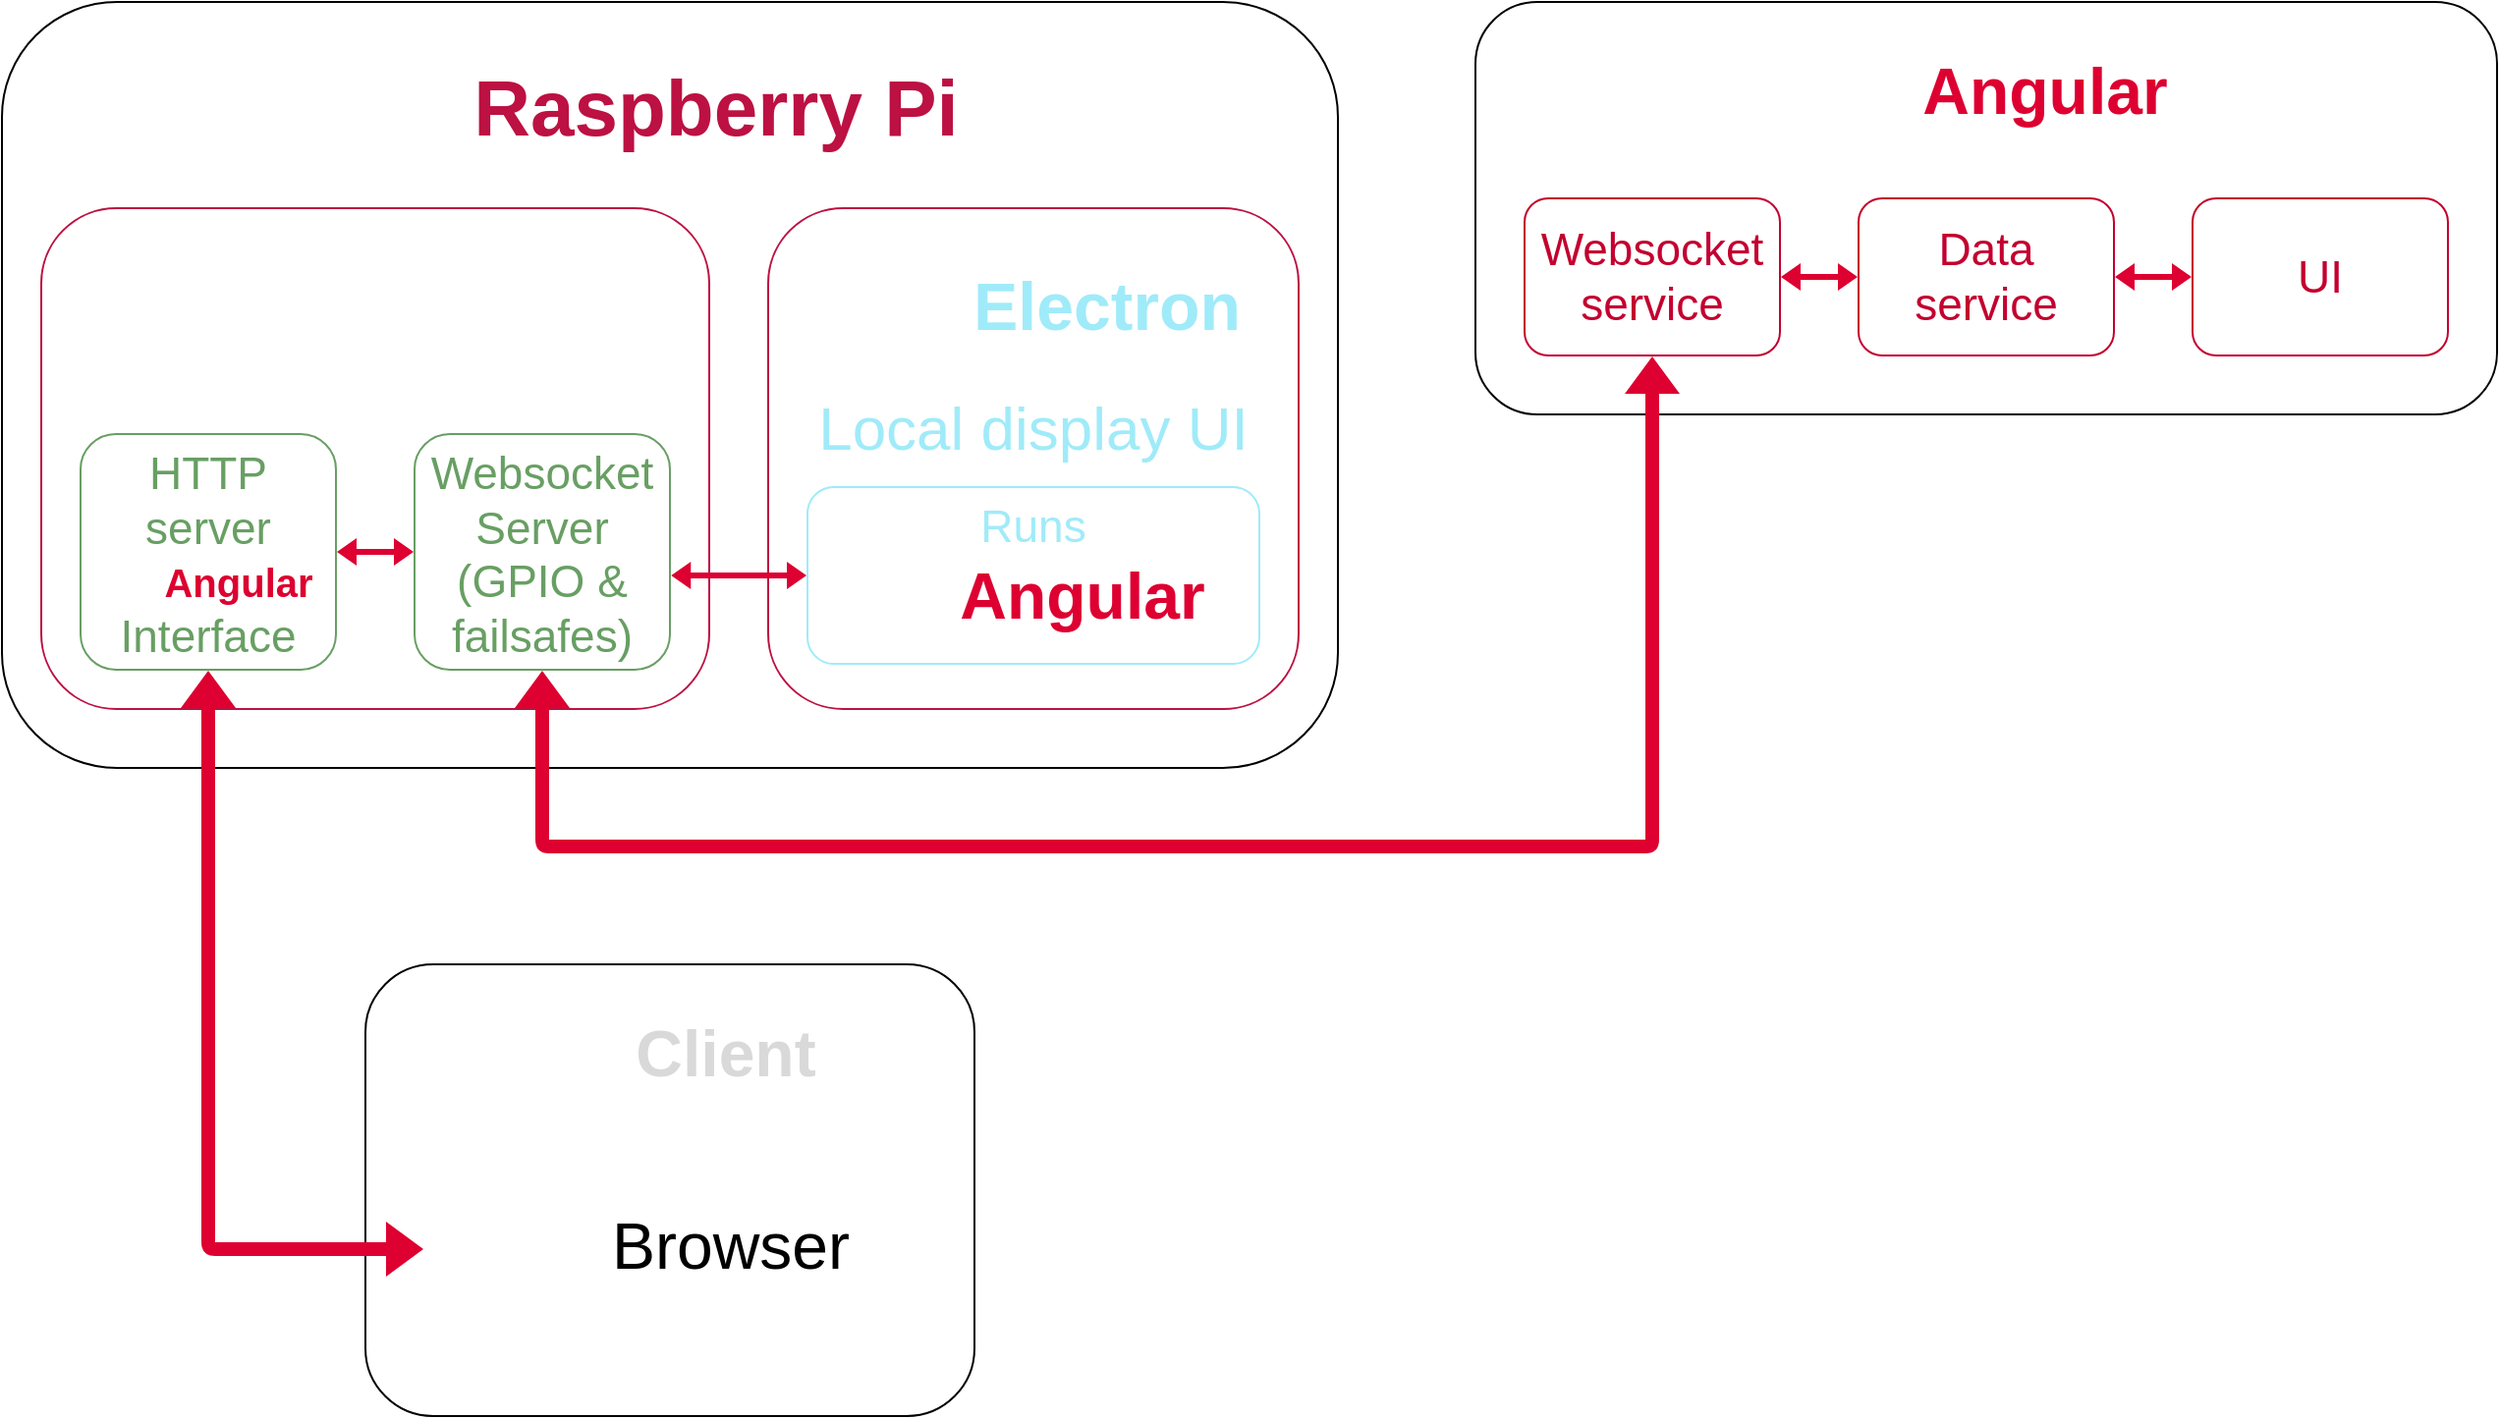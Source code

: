 <mxfile>
    <diagram id="A8bu9YplgDWx2q6ZTE7O" name="Page-1">
        <mxGraphModel dx="1546" dy="1194" grid="1" gridSize="10" guides="1" tooltips="1" connect="1" arrows="1" fold="1" page="1" pageScale="1" pageWidth="850" pageHeight="1100" math="0" shadow="0">
            <root>
                <mxCell id="0"/>
                <mxCell id="1" parent="0"/>
                <mxCell id="I6w6u3NIQ05aoW3m3Tya-1" value="" style="rounded=1;whiteSpace=wrap;html=1;verticalAlign=top;fontStyle=1;fontSize=33;spacingTop=14;" parent="1" vertex="1">
                    <mxGeometry x="40" y="70" width="680" height="390" as="geometry"/>
                </mxCell>
                <mxCell id="I6w6u3NIQ05aoW3m3Tya-8" value="" style="rounded=1;whiteSpace=wrap;html=1;fontSize=31;strokeColor=#BC1142;" parent="1" vertex="1">
                    <mxGeometry x="60" y="175" width="340" height="255" as="geometry"/>
                </mxCell>
                <mxCell id="I6w6u3NIQ05aoW3m3Tya-9" value="&lt;br&gt;&lt;br&gt;Local display UI" style="rounded=1;whiteSpace=wrap;html=1;fontSize=31;verticalAlign=top;fontColor=#a0ebf9;spacingTop=13;strokeColor=#BC1142;" parent="1" vertex="1">
                    <mxGeometry x="430" y="175" width="270" height="255" as="geometry"/>
                </mxCell>
                <mxCell id="I6w6u3NIQ05aoW3m3Tya-14" value="" style="shape=image;imageAspect=0;aspect=fixed;verticalLabelPosition=bottom;verticalAlign=top;fontSize=24;image=https://external-content.duckduckgo.com/iu/?u=https%3A%2F%2Flogos-download.com%2Fwp-content%2Fuploads%2F2016%2F09%2FNode_logo_NodeJS.png&amp;f=1&amp;nofb=1;" parent="1" vertex="1">
                    <mxGeometry x="164.59" y="190" width="130.82" height="80" as="geometry"/>
                </mxCell>
                <mxCell id="I6w6u3NIQ05aoW3m3Tya-19" value="" style="group;fontStyle=1" parent="1" vertex="1" connectable="0">
                    <mxGeometry x="490" y="190" width="170" height="70" as="geometry"/>
                </mxCell>
                <mxCell id="I6w6u3NIQ05aoW3m3Tya-17" value="" style="shape=image;imageAspect=0;aspect=fixed;verticalLabelPosition=bottom;verticalAlign=top;fontSize=24;image=https://external-content.duckduckgo.com/iu/?u=https%3A%2F%2Fupload.wikimedia.org%2Fwikipedia%2Fcommons%2Fthumb%2F9%2F91%2FElectron_Software_Framework_Logo.svg%2F768px-Electron_Software_Framework_Logo.svg.png&amp;f=1&amp;nofb=1;" parent="I6w6u3NIQ05aoW3m3Tya-19" vertex="1">
                    <mxGeometry x="-31" width="70" height="70" as="geometry"/>
                </mxCell>
                <mxCell id="I6w6u3NIQ05aoW3m3Tya-18" value="Electron" style="text;html=1;strokeColor=none;fillColor=none;align=center;verticalAlign=middle;whiteSpace=wrap;rounded=0;fontSize=34;fontColor=#a0ebf9;fontStyle=1" parent="I6w6u3NIQ05aoW3m3Tya-19" vertex="1">
                    <mxGeometry x="55" y="20" width="115" height="30" as="geometry"/>
                </mxCell>
                <mxCell id="I6w6u3NIQ05aoW3m3Tya-21" value="" style="rounded=1;whiteSpace=wrap;html=1;fontSize=31;fontColor=#a0ebf9;" parent="1" vertex="1">
                    <mxGeometry x="790" y="70" width="520" height="210" as="geometry"/>
                </mxCell>
                <mxCell id="I6w6u3NIQ05aoW3m3Tya-23" value="" style="group" parent="1" vertex="1" connectable="0">
                    <mxGeometry x="220" y="90" width="320" height="60" as="geometry"/>
                </mxCell>
                <mxCell id="I6w6u3NIQ05aoW3m3Tya-7" value="" style="shape=image;imageAspect=0;aspect=fixed;verticalLabelPosition=bottom;verticalAlign=top;image=https://cdn.freebiesupply.com/logos/large/2x/raspberry-pi-logo-png-transparent.png;" parent="I6w6u3NIQ05aoW3m3Tya-23" vertex="1">
                    <mxGeometry width="46.96" height="60" as="geometry"/>
                </mxCell>
                <mxCell id="I6w6u3NIQ05aoW3m3Tya-22" value="Raspberry Pi" style="text;html=1;strokeColor=none;fillColor=none;align=center;verticalAlign=middle;whiteSpace=wrap;rounded=0;fontSize=40;fontStyle=1;fontColor=#BC1142;" parent="I6w6u3NIQ05aoW3m3Tya-23" vertex="1">
                    <mxGeometry x="46.96" y="15" width="273.04" height="35" as="geometry"/>
                </mxCell>
                <mxCell id="I6w6u3NIQ05aoW3m3Tya-30" value="" style="group" parent="1" vertex="1" connectable="0">
                    <mxGeometry x="945" y="80" width="210" height="70" as="geometry"/>
                </mxCell>
                <mxCell id="I6w6u3NIQ05aoW3m3Tya-27" value="Angular" style="text;html=1;strokeColor=none;fillColor=none;align=center;verticalAlign=middle;whiteSpace=wrap;rounded=0;fontSize=33;fontStyle=1;fontColor=#dd0031;" parent="I6w6u3NIQ05aoW3m3Tya-30" vertex="1">
                    <mxGeometry x="60" y="17.5" width="150" height="35" as="geometry"/>
                </mxCell>
                <mxCell id="I6w6u3NIQ05aoW3m3Tya-29" value="" style="shape=image;imageAspect=0;aspect=fixed;verticalLabelPosition=bottom;verticalAlign=top;fontSize=33;fontColor=#BC1142;image=https://external-content.duckduckgo.com/iu/?u=https%3A%2F%2Fupload.wikimedia.org%2Fwikipedia%2Fcommons%2Fthumb%2Fc%2Fcf%2FAngular_full_color_logo.svg%2F1200px-Angular_full_color_logo.svg.png&amp;f=1&amp;nofb=1;" parent="I6w6u3NIQ05aoW3m3Tya-30" vertex="1">
                    <mxGeometry width="70" height="70" as="geometry"/>
                </mxCell>
                <mxCell id="I6w6u3NIQ05aoW3m3Tya-47" style="edgeStyle=orthogonalEdgeStyle;rounded=1;orthogonalLoop=1;jettySize=auto;html=1;exitX=0.5;exitY=1;exitDx=0;exitDy=0;entryX=0.5;entryY=1;entryDx=0;entryDy=0;fontSize=37;fontColor=#A0EBF9;shape=flexArrow;elbow=vertical;endSize=6;width=7;gradientDirection=west;startArrow=block;fillColor=#DD0031;strokeColor=none;dashed=1;" parent="1" source="I6w6u3NIQ05aoW3m3Tya-32" target="I6w6u3NIQ05aoW3m3Tya-39" edge="1">
                    <mxGeometry relative="1" as="geometry">
                        <Array as="points">
                            <mxPoint x="880" y="500"/>
                            <mxPoint x="315" y="500"/>
                        </Array>
                    </mxGeometry>
                </mxCell>
                <mxCell id="I6w6u3NIQ05aoW3m3Tya-48" style="edgeStyle=orthogonalEdgeStyle;shape=flexArrow;rounded=1;orthogonalLoop=1;jettySize=auto;html=1;exitX=1;exitY=0.5;exitDx=0;exitDy=0;entryX=0;entryY=0.5;entryDx=0;entryDy=0;fontSize=37;fontColor=#A0EBF9;startArrow=block;endSize=3;fillColor=#DD0031;gradientColor=none;width=3;startSize=3;startWidth=10;endWidth=10;strokeColor=none;" parent="1" source="I6w6u3NIQ05aoW3m3Tya-32" target="I6w6u3NIQ05aoW3m3Tya-33" edge="1">
                    <mxGeometry relative="1" as="geometry"/>
                </mxCell>
                <mxCell id="I6w6u3NIQ05aoW3m3Tya-32" value="Websocket&lt;br&gt;service" style="rounded=1;whiteSpace=wrap;html=1;fontSize=23;fontColor=#c3002f;labelBorderColor=none;strokeColor=#c3002f;" parent="1" vertex="1">
                    <mxGeometry x="815" y="170" width="130" height="80" as="geometry"/>
                </mxCell>
                <mxCell id="I6w6u3NIQ05aoW3m3Tya-49" style="edgeStyle=orthogonalEdgeStyle;shape=flexArrow;rounded=1;orthogonalLoop=1;jettySize=auto;html=1;exitX=1;exitY=0.5;exitDx=0;exitDy=0;entryX=0;entryY=0.5;entryDx=0;entryDy=0;fontSize=37;fontColor=#A0EBF9;startArrow=block;startSize=3;endSize=3;strokeColor=none;fillColor=#DD0031;gradientColor=none;width=3;startWidth=10;endWidth=10;" parent="1" source="I6w6u3NIQ05aoW3m3Tya-33" target="I6w6u3NIQ05aoW3m3Tya-34" edge="1">
                    <mxGeometry relative="1" as="geometry"/>
                </mxCell>
                <mxCell id="I6w6u3NIQ05aoW3m3Tya-33" value="Data&lt;br&gt;service" style="rounded=1;whiteSpace=wrap;html=1;fontSize=23;fontColor=#c3002f;labelBorderColor=none;strokeColor=#c3002f;" parent="1" vertex="1">
                    <mxGeometry x="985" y="170" width="130" height="80" as="geometry"/>
                </mxCell>
                <mxCell id="I6w6u3NIQ05aoW3m3Tya-34" value="UI" style="rounded=1;whiteSpace=wrap;html=1;fontSize=23;fontColor=#c3002f;labelBorderColor=none;strokeColor=#c3002f;" parent="1" vertex="1">
                    <mxGeometry x="1155" y="170" width="130" height="80" as="geometry"/>
                </mxCell>
                <mxCell id="I6w6u3NIQ05aoW3m3Tya-38" value="HTTP&lt;br&gt;server&lt;br&gt;&lt;br&gt;Interface" style="rounded=1;whiteSpace=wrap;html=1;fontSize=23;labelBorderColor=none;strokeColor=#689f63;fontColor=#689f63;verticalAlign=top;" parent="1" vertex="1">
                    <mxGeometry x="80" y="290" width="130" height="120" as="geometry"/>
                </mxCell>
                <mxCell id="I6w6u3NIQ05aoW3m3Tya-35" value="" style="group;fontSize=11;" parent="1" vertex="1" connectable="0">
                    <mxGeometry x="91" y="350" width="108" height="30" as="geometry"/>
                </mxCell>
                <mxCell id="I6w6u3NIQ05aoW3m3Tya-36" value="Angular" style="text;html=1;strokeColor=none;fillColor=none;align=center;verticalAlign=middle;whiteSpace=wrap;rounded=0;fontSize=20;fontStyle=1;fontColor=#dd0031;" parent="I6w6u3NIQ05aoW3m3Tya-35" vertex="1">
                    <mxGeometry x="30.857" y="7.5" width="77.143" height="15" as="geometry"/>
                </mxCell>
                <mxCell id="I6w6u3NIQ05aoW3m3Tya-37" value="" style="shape=image;imageAspect=0;aspect=fixed;verticalLabelPosition=bottom;verticalAlign=top;fontSize=33;fontColor=#BC1142;image=https://external-content.duckduckgo.com/iu/?u=https%3A%2F%2Fupload.wikimedia.org%2Fwikipedia%2Fcommons%2Fthumb%2Fc%2Fcf%2FAngular_full_color_logo.svg%2F1200px-Angular_full_color_logo.svg.png&amp;f=1&amp;nofb=1;" parent="I6w6u3NIQ05aoW3m3Tya-35" vertex="1">
                    <mxGeometry width="30" height="30" as="geometry"/>
                </mxCell>
                <mxCell id="I6w6u3NIQ05aoW3m3Tya-39" value="Websocket&lt;br&gt;Server&lt;br&gt;(GPIO &amp;amp;&lt;br&gt;failsafes)" style="rounded=1;whiteSpace=wrap;html=1;fontSize=23;labelBorderColor=none;strokeColor=#689f63;fontColor=#689f63;verticalAlign=top;" parent="1" vertex="1">
                    <mxGeometry x="250" y="290" width="130" height="120" as="geometry"/>
                </mxCell>
                <mxCell id="I6w6u3NIQ05aoW3m3Tya-45" value="" style="group" parent="1" vertex="1" connectable="0">
                    <mxGeometry x="450" y="290" width="230" height="90" as="geometry"/>
                </mxCell>
                <mxCell id="I6w6u3NIQ05aoW3m3Tya-58" value="" style="group" parent="I6w6u3NIQ05aoW3m3Tya-45" vertex="1" connectable="0">
                    <mxGeometry y="27" width="230" height="90" as="geometry"/>
                </mxCell>
                <mxCell id="I6w6u3NIQ05aoW3m3Tya-43" value="Runs" style="rounded=1;whiteSpace=wrap;html=1;fontSize=23;labelBorderColor=none;verticalAlign=top;fontColor=#A0EBF9;strokeColor=#A0EBF9;" parent="I6w6u3NIQ05aoW3m3Tya-58" vertex="1">
                    <mxGeometry width="230" height="90" as="geometry"/>
                </mxCell>
                <mxCell id="I6w6u3NIQ05aoW3m3Tya-44" value="" style="group" parent="I6w6u3NIQ05aoW3m3Tya-58" vertex="1" connectable="0">
                    <mxGeometry x="22.21" y="30" width="185.59" height="49.875" as="geometry"/>
                </mxCell>
                <mxCell id="I6w6u3NIQ05aoW3m3Tya-41" value="Angular" style="text;html=1;strokeColor=none;fillColor=none;align=center;verticalAlign=middle;whiteSpace=wrap;rounded=0;fontSize=33;fontStyle=1;fontColor=#dd0031;" parent="I6w6u3NIQ05aoW3m3Tya-44" vertex="1">
                    <mxGeometry x="49.876" y="11.815" width="135.714" height="26.25" as="geometry"/>
                </mxCell>
                <mxCell id="I6w6u3NIQ05aoW3m3Tya-42" value="" style="shape=image;imageAspect=0;aspect=fixed;verticalLabelPosition=bottom;verticalAlign=top;fontSize=33;fontColor=#BC1142;image=https://external-content.duckduckgo.com/iu/?u=https%3A%2F%2Fupload.wikimedia.org%2Fwikipedia%2Fcommons%2Fthumb%2Fc%2Fcf%2FAngular_full_color_logo.svg%2F1200px-Angular_full_color_logo.svg.png&amp;f=1&amp;nofb=1;" parent="I6w6u3NIQ05aoW3m3Tya-44" vertex="1">
                    <mxGeometry width="49.875" height="49.875" as="geometry"/>
                </mxCell>
                <mxCell id="I6w6u3NIQ05aoW3m3Tya-50" value="" style="rounded=1;whiteSpace=wrap;html=1;fontSize=37;fontColor=#A0EBF9;" parent="1" vertex="1">
                    <mxGeometry x="225" y="560" width="310" height="230" as="geometry"/>
                </mxCell>
                <mxCell id="I6w6u3NIQ05aoW3m3Tya-55" value="" style="group" parent="1" vertex="1" connectable="0">
                    <mxGeometry x="295.48" y="580" width="169.04" height="50" as="geometry"/>
                </mxCell>
                <mxCell id="I6w6u3NIQ05aoW3m3Tya-53" value="Client" style="text;html=1;strokeColor=none;fillColor=none;align=center;verticalAlign=middle;whiteSpace=wrap;rounded=0;fontSize=33;fontStyle=1;fontColor=#d9d9d9;" parent="I6w6u3NIQ05aoW3m3Tya-55" vertex="1">
                    <mxGeometry x="58" y="7.5" width="111.04" height="35" as="geometry"/>
                </mxCell>
                <mxCell id="I6w6u3NIQ05aoW3m3Tya-54" value="" style="shape=image;imageAspect=0;aspect=fixed;verticalLabelPosition=bottom;verticalAlign=top;fontSize=37;fontColor=#A0EBF9;strokeColor=#FFFFFF;image=https://static-00.iconduck.com/assets.00/old-pc-personal-computer-icon-512x483-g488snay.png;" parent="I6w6u3NIQ05aoW3m3Tya-55" vertex="1">
                    <mxGeometry width="53" height="50" as="geometry"/>
                </mxCell>
                <mxCell id="I6w6u3NIQ05aoW3m3Tya-62" value="" style="rounded=1;whiteSpace=wrap;html=1;fontSize=40;fontColor=#FFFFFF;strokeColor=#FFFFFF;" parent="1" vertex="1">
                    <mxGeometry x="255" y="650" width="250" height="110" as="geometry"/>
                </mxCell>
                <mxCell id="I6w6u3NIQ05aoW3m3Tya-60" value="" style="shape=image;imageAspect=0;aspect=fixed;verticalLabelPosition=bottom;verticalAlign=top;fontSize=40;fontColor=#FFFFFF;strokeColor=#FFFFFF;image=https://external-content.duckduckgo.com/iu/?u=https%3A%2F%2Fi0.wp.com%2Fventurebeat.com%2Fwp-content%2Fuploads%2F2014%2F11%2Ffirefox_logo_new.png&amp;f=1&amp;nofb=1;" parent="1" vertex="1">
                    <mxGeometry x="246" y="670" width="110" height="66" as="geometry"/>
                </mxCell>
                <mxCell id="I6w6u3NIQ05aoW3m3Tya-61" value="Browser" style="text;html=1;strokeColor=none;align=center;verticalAlign=middle;whiteSpace=wrap;rounded=0;fontSize=33;fontStyle=0;" parent="1" vertex="1">
                    <mxGeometry x="335.52" y="685.5" width="150" height="35" as="geometry"/>
                </mxCell>
                <mxCell id="I6w6u3NIQ05aoW3m3Tya-64" style="edgeStyle=orthogonalEdgeStyle;shape=flexArrow;rounded=1;orthogonalLoop=1;jettySize=auto;html=1;exitX=1;exitY=0.5;exitDx=0;exitDy=0;entryX=0;entryY=0.5;entryDx=0;entryDy=0;fontSize=37;fontColor=#A0EBF9;startArrow=block;endSize=3;fillColor=#DD0031;gradientColor=none;width=3;startSize=3;startWidth=10;endWidth=10;strokeColor=none;" parent="1" source="I6w6u3NIQ05aoW3m3Tya-38" target="I6w6u3NIQ05aoW3m3Tya-39" edge="1">
                    <mxGeometry relative="1" as="geometry">
                        <mxPoint x="220" y="360.0" as="sourcePoint"/>
                        <mxPoint x="260" y="360.0" as="targetPoint"/>
                    </mxGeometry>
                </mxCell>
                <mxCell id="I6w6u3NIQ05aoW3m3Tya-65" style="edgeStyle=orthogonalEdgeStyle;rounded=1;orthogonalLoop=1;jettySize=auto;html=1;exitX=0;exitY=0.5;exitDx=0;exitDy=0;entryX=0.5;entryY=1;entryDx=0;entryDy=0;fontSize=37;fontColor=#A0EBF9;shape=flexArrow;elbow=vertical;endSize=6;width=7;gradientDirection=west;startArrow=block;fillColor=#DD0031;strokeColor=none;" parent="1" source="I6w6u3NIQ05aoW3m3Tya-62" target="I6w6u3NIQ05aoW3m3Tya-38" edge="1">
                    <mxGeometry relative="1" as="geometry">
                        <mxPoint x="890" y="260" as="sourcePoint"/>
                        <mxPoint x="325" y="420" as="targetPoint"/>
                        <Array as="points">
                            <mxPoint x="145" y="705"/>
                        </Array>
                    </mxGeometry>
                </mxCell>
                <mxCell id="2" style="edgeStyle=orthogonalEdgeStyle;shape=flexArrow;rounded=1;orthogonalLoop=1;jettySize=auto;html=1;exitX=1.001;exitY=0.6;exitDx=0;exitDy=0;entryX=0;entryY=0.5;entryDx=0;entryDy=0;fontSize=37;fontColor=#A0EBF9;startArrow=block;endSize=3;fillColor=#DD0031;gradientColor=none;width=3;startSize=3;startWidth=10;endWidth=10;strokeColor=none;exitPerimeter=0;" parent="1" source="I6w6u3NIQ05aoW3m3Tya-39" target="I6w6u3NIQ05aoW3m3Tya-43" edge="1">
                    <mxGeometry relative="1" as="geometry">
                        <mxPoint x="390" y="390" as="sourcePoint"/>
                        <mxPoint x="430" y="390" as="targetPoint"/>
                    </mxGeometry>
                </mxCell>
            </root>
        </mxGraphModel>
    </diagram>
</mxfile>

